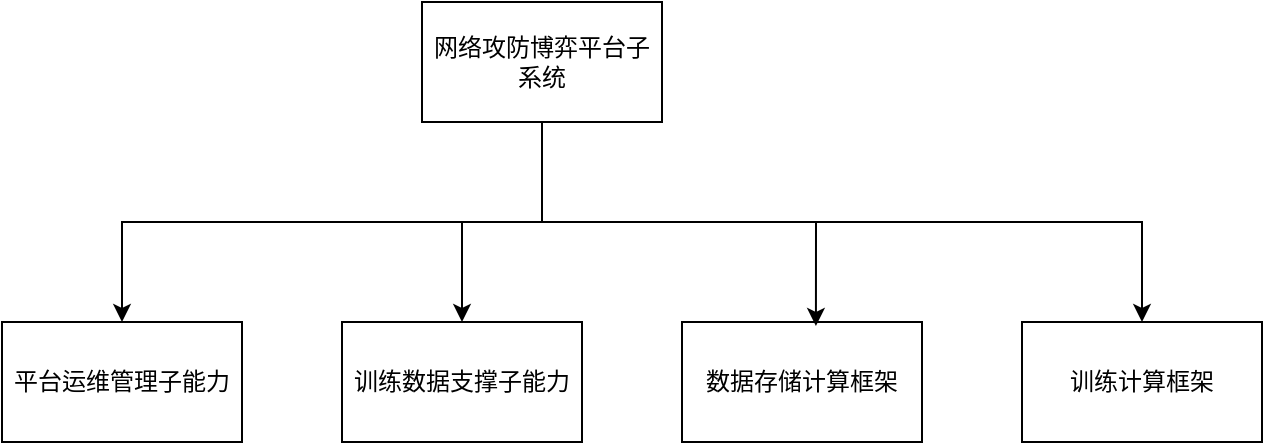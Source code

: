 <mxfile version="24.5.2" type="github">
  <diagram name="第 1 页" id="p1hPeh8MkykurTf69vc4">
    <mxGraphModel dx="2019" dy="1124" grid="1" gridSize="10" guides="1" tooltips="1" connect="1" arrows="1" fold="1" page="1" pageScale="1" pageWidth="827" pageHeight="1169" math="0" shadow="0">
      <root>
        <mxCell id="0" />
        <mxCell id="1" parent="0" />
        <mxCell id="yGaNiQk8HpOq0cUWxVQQ-4" value="" style="edgeStyle=orthogonalEdgeStyle;rounded=0;orthogonalLoop=1;jettySize=auto;html=1;" edge="1" parent="1" source="yGaNiQk8HpOq0cUWxVQQ-2" target="yGaNiQk8HpOq0cUWxVQQ-3">
          <mxGeometry relative="1" as="geometry">
            <Array as="points">
              <mxPoint x="440" y="240" />
              <mxPoint x="230" y="240" />
            </Array>
          </mxGeometry>
        </mxCell>
        <mxCell id="yGaNiQk8HpOq0cUWxVQQ-9" style="edgeStyle=orthogonalEdgeStyle;rounded=0;orthogonalLoop=1;jettySize=auto;html=1;" edge="1" parent="1" source="yGaNiQk8HpOq0cUWxVQQ-2" target="yGaNiQk8HpOq0cUWxVQQ-6">
          <mxGeometry relative="1" as="geometry">
            <Array as="points">
              <mxPoint x="440" y="240" />
              <mxPoint x="740" y="240" />
            </Array>
          </mxGeometry>
        </mxCell>
        <mxCell id="yGaNiQk8HpOq0cUWxVQQ-10" style="edgeStyle=orthogonalEdgeStyle;rounded=0;orthogonalLoop=1;jettySize=auto;html=1;" edge="1" parent="1" source="yGaNiQk8HpOq0cUWxVQQ-2" target="yGaNiQk8HpOq0cUWxVQQ-5">
          <mxGeometry relative="1" as="geometry" />
        </mxCell>
        <mxCell id="yGaNiQk8HpOq0cUWxVQQ-2" value="网络攻防博弈平台子系统" style="rounded=0;whiteSpace=wrap;html=1;" vertex="1" parent="1">
          <mxGeometry x="380" y="130" width="120" height="60" as="geometry" />
        </mxCell>
        <mxCell id="yGaNiQk8HpOq0cUWxVQQ-3" value="平台运维管理子能力" style="whiteSpace=wrap;html=1;rounded=0;" vertex="1" parent="1">
          <mxGeometry x="170" y="290" width="120" height="60" as="geometry" />
        </mxCell>
        <mxCell id="yGaNiQk8HpOq0cUWxVQQ-5" value="训练数据支撑子能力" style="whiteSpace=wrap;html=1;rounded=0;" vertex="1" parent="1">
          <mxGeometry x="340" y="290" width="120" height="60" as="geometry" />
        </mxCell>
        <mxCell id="yGaNiQk8HpOq0cUWxVQQ-6" value="训练计算框架" style="whiteSpace=wrap;html=1;rounded=0;" vertex="1" parent="1">
          <mxGeometry x="680" y="290" width="120" height="60" as="geometry" />
        </mxCell>
        <mxCell id="yGaNiQk8HpOq0cUWxVQQ-7" value="数据存储计算框架" style="whiteSpace=wrap;html=1;rounded=0;" vertex="1" parent="1">
          <mxGeometry x="510" y="290" width="120" height="60" as="geometry" />
        </mxCell>
        <mxCell id="yGaNiQk8HpOq0cUWxVQQ-8" style="edgeStyle=orthogonalEdgeStyle;rounded=0;orthogonalLoop=1;jettySize=auto;html=1;entryX=0.558;entryY=0.033;entryDx=0;entryDy=0;entryPerimeter=0;" edge="1" parent="1" source="yGaNiQk8HpOq0cUWxVQQ-2" target="yGaNiQk8HpOq0cUWxVQQ-7">
          <mxGeometry relative="1" as="geometry">
            <Array as="points">
              <mxPoint x="440" y="240" />
              <mxPoint x="577" y="240" />
            </Array>
          </mxGeometry>
        </mxCell>
      </root>
    </mxGraphModel>
  </diagram>
</mxfile>
